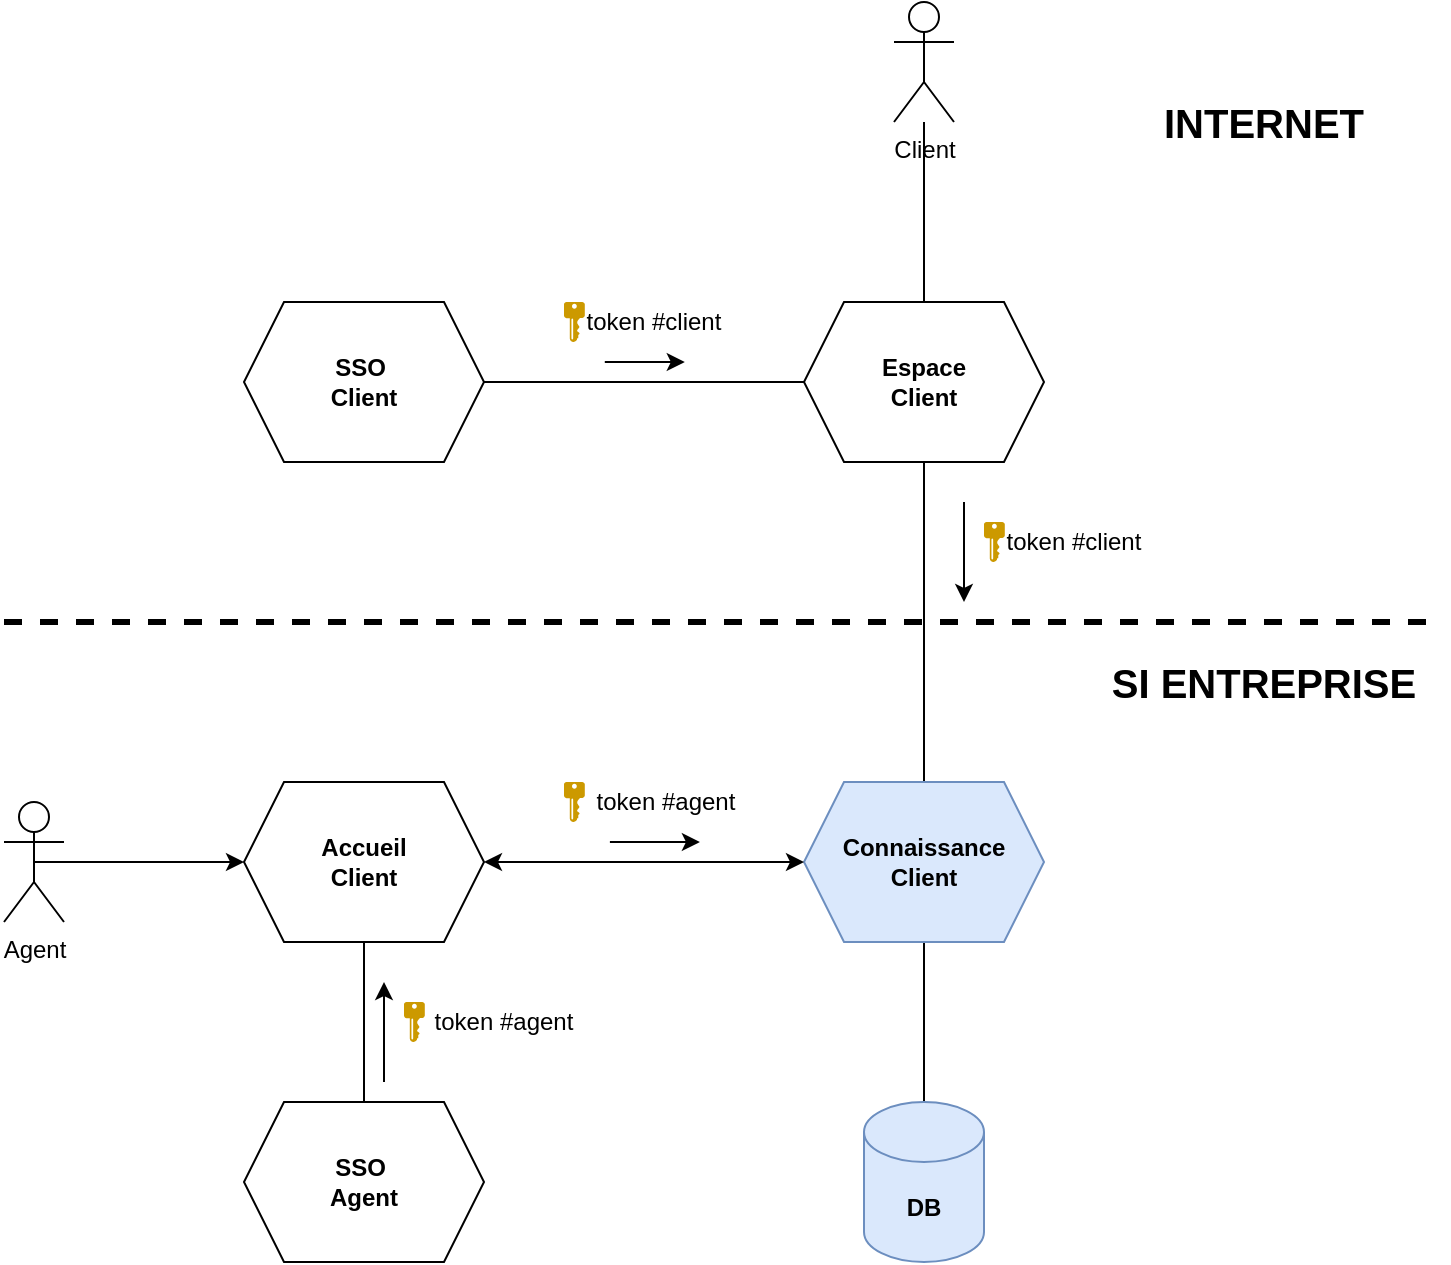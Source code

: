 <mxfile version="14.4.3" type="device"><diagram id="vnBYH5jJr_iiwrZJlEEq" name="Page-1"><mxGraphModel dx="2272" dy="825" grid="1" gridSize="10" guides="1" tooltips="1" connect="1" arrows="1" fold="1" page="1" pageScale="1" pageWidth="850" pageHeight="1100" math="0" shadow="0"><root><mxCell id="0"/><mxCell id="1" parent="0"/><mxCell id="QGGwdD8gjBOpD8kHVPhX-1" value="" style="endArrow=none;dashed=1;html=1;strokeWidth=3;" parent="1" edge="1"><mxGeometry width="50" height="50" relative="1" as="geometry"><mxPoint x="-40" y="320" as="sourcePoint"/><mxPoint x="680" y="320" as="targetPoint"/></mxGeometry></mxCell><mxCell id="QGGwdD8gjBOpD8kHVPhX-6" value="" style="edgeStyle=orthogonalEdgeStyle;rounded=0;orthogonalLoop=1;jettySize=auto;html=1;strokeWidth=1;endArrow=none;endFill=0;" parent="1" source="QGGwdD8gjBOpD8kHVPhX-2" target="QGGwdD8gjBOpD8kHVPhX-3" edge="1"><mxGeometry relative="1" as="geometry"/></mxCell><mxCell id="QGGwdD8gjBOpD8kHVPhX-2" value="Client" style="shape=umlActor;verticalLabelPosition=bottom;verticalAlign=top;html=1;outlineConnect=0;" parent="1" vertex="1"><mxGeometry x="405" y="10" width="30" height="60" as="geometry"/></mxCell><mxCell id="QGGwdD8gjBOpD8kHVPhX-7" style="edgeStyle=orthogonalEdgeStyle;rounded=0;orthogonalLoop=1;jettySize=auto;html=1;exitX=0;exitY=0.5;exitDx=0;exitDy=0;entryX=1;entryY=0.5;entryDx=0;entryDy=0;strokeWidth=1;startArrow=none;startFill=0;endArrow=none;endFill=0;" parent="1" source="QGGwdD8gjBOpD8kHVPhX-3" target="QGGwdD8gjBOpD8kHVPhX-5" edge="1"><mxGeometry relative="1" as="geometry"/></mxCell><mxCell id="QGGwdD8gjBOpD8kHVPhX-14" style="edgeStyle=orthogonalEdgeStyle;rounded=0;orthogonalLoop=1;jettySize=auto;html=1;exitX=0.5;exitY=1;exitDx=0;exitDy=0;startArrow=none;startFill=0;endArrow=none;endFill=0;strokeWidth=1;" parent="1" source="QGGwdD8gjBOpD8kHVPhX-3" target="QGGwdD8gjBOpD8kHVPhX-12" edge="1"><mxGeometry relative="1" as="geometry"/></mxCell><mxCell id="QGGwdD8gjBOpD8kHVPhX-3" value="&lt;b&gt;Espace &lt;br&gt;Client&lt;/b&gt;" style="shape=hexagon;perimeter=hexagonPerimeter2;whiteSpace=wrap;html=1;fixedSize=1;" parent="1" vertex="1"><mxGeometry x="360" y="160" width="120" height="80" as="geometry"/></mxCell><mxCell id="QGGwdD8gjBOpD8kHVPhX-5" value="&lt;b&gt;SSO&amp;nbsp;&lt;br&gt;Client&lt;/b&gt;" style="shape=hexagon;perimeter=hexagonPerimeter2;whiteSpace=wrap;html=1;fixedSize=1;" parent="1" vertex="1"><mxGeometry x="80" y="160" width="120" height="80" as="geometry"/></mxCell><mxCell id="QGGwdD8gjBOpD8kHVPhX-10" value="" style="group" parent="1" vertex="1" connectable="0"><mxGeometry x="240" y="160" width="80" height="20" as="geometry"/></mxCell><mxCell id="QGGwdD8gjBOpD8kHVPhX-8" value="" style="aspect=fixed;pointerEvents=1;shadow=0;dashed=0;html=1;strokeColor=none;labelPosition=center;verticalLabelPosition=bottom;verticalAlign=top;align=center;shape=mxgraph.mscae.enterprise.key_permissions;fillColor=#CC9900;" parent="QGGwdD8gjBOpD8kHVPhX-10" vertex="1"><mxGeometry width="10.4" height="20" as="geometry"/></mxCell><mxCell id="QGGwdD8gjBOpD8kHVPhX-9" value="token #client" style="text;html=1;strokeColor=none;fillColor=none;align=center;verticalAlign=middle;whiteSpace=wrap;rounded=0;" parent="QGGwdD8gjBOpD8kHVPhX-10" vertex="1"><mxGeometry x="10.4" width="69.6" height="20" as="geometry"/></mxCell><mxCell id="QGGwdD8gjBOpD8kHVPhX-11" value="" style="endArrow=none;html=1;strokeWidth=1;startArrow=classic;startFill=1;endFill=0;" parent="QGGwdD8gjBOpD8kHVPhX-10" edge="1"><mxGeometry width="50" height="50" relative="1" as="geometry"><mxPoint x="60.4" y="30" as="sourcePoint"/><mxPoint x="20.4" y="30" as="targetPoint"/></mxGeometry></mxCell><mxCell id="QGGwdD8gjBOpD8kHVPhX-35" style="edgeStyle=orthogonalEdgeStyle;rounded=0;orthogonalLoop=1;jettySize=auto;html=1;exitX=0.5;exitY=1;exitDx=0;exitDy=0;startArrow=none;startFill=0;endArrow=none;endFill=0;strokeWidth=1;" parent="1" source="QGGwdD8gjBOpD8kHVPhX-12" target="QGGwdD8gjBOpD8kHVPhX-34" edge="1"><mxGeometry relative="1" as="geometry"/></mxCell><mxCell id="QGGwdD8gjBOpD8kHVPhX-12" value="&lt;b&gt;Connaissance&lt;br&gt;Client&lt;/b&gt;" style="shape=hexagon;perimeter=hexagonPerimeter2;whiteSpace=wrap;html=1;fixedSize=1;fillColor=#dae8fc;strokeColor=#6c8ebf;" parent="1" vertex="1"><mxGeometry x="360" y="400" width="120" height="80" as="geometry"/></mxCell><mxCell id="QGGwdD8gjBOpD8kHVPhX-15" value="&lt;b&gt;SSO&amp;nbsp;&lt;br&gt;Agent&lt;/b&gt;" style="shape=hexagon;perimeter=hexagonPerimeter2;whiteSpace=wrap;html=1;fixedSize=1;" parent="1" vertex="1"><mxGeometry x="80" y="560" width="120" height="80" as="geometry"/></mxCell><mxCell id="QGGwdD8gjBOpD8kHVPhX-17" style="edgeStyle=orthogonalEdgeStyle;rounded=0;orthogonalLoop=1;jettySize=auto;html=1;exitX=1;exitY=0.5;exitDx=0;exitDy=0;entryX=0;entryY=0.5;entryDx=0;entryDy=0;startArrow=classic;startFill=1;endArrow=classic;endFill=1;strokeWidth=1;" parent="1" source="QGGwdD8gjBOpD8kHVPhX-16" target="QGGwdD8gjBOpD8kHVPhX-12" edge="1"><mxGeometry relative="1" as="geometry"/></mxCell><mxCell id="QGGwdD8gjBOpD8kHVPhX-21" style="edgeStyle=orthogonalEdgeStyle;rounded=0;orthogonalLoop=1;jettySize=auto;html=1;exitX=0.5;exitY=1;exitDx=0;exitDy=0;entryX=0.5;entryY=0;entryDx=0;entryDy=0;startArrow=none;startFill=0;endArrow=none;endFill=0;strokeWidth=1;" parent="1" source="QGGwdD8gjBOpD8kHVPhX-16" target="QGGwdD8gjBOpD8kHVPhX-15" edge="1"><mxGeometry relative="1" as="geometry"/></mxCell><mxCell id="QGGwdD8gjBOpD8kHVPhX-16" value="&lt;b&gt;Accueil &lt;br&gt;Client&lt;/b&gt;" style="shape=hexagon;perimeter=hexagonPerimeter2;whiteSpace=wrap;html=1;fixedSize=1;" parent="1" vertex="1"><mxGeometry x="80" y="400" width="120" height="80" as="geometry"/></mxCell><mxCell id="QGGwdD8gjBOpD8kHVPhX-20" style="edgeStyle=orthogonalEdgeStyle;rounded=0;orthogonalLoop=1;jettySize=auto;html=1;exitX=0.5;exitY=0.5;exitDx=0;exitDy=0;exitPerimeter=0;entryX=0;entryY=0.5;entryDx=0;entryDy=0;startArrow=none;startFill=0;endArrow=classic;endFill=1;strokeWidth=1;" parent="1" source="QGGwdD8gjBOpD8kHVPhX-19" target="QGGwdD8gjBOpD8kHVPhX-16" edge="1"><mxGeometry relative="1" as="geometry"/></mxCell><mxCell id="QGGwdD8gjBOpD8kHVPhX-19" value="Agent" style="shape=umlActor;verticalLabelPosition=bottom;verticalAlign=top;html=1;outlineConnect=0;fillColor=#FFFFFF;" parent="1" vertex="1"><mxGeometry x="-40" y="410" width="30" height="60" as="geometry"/></mxCell><mxCell id="QGGwdD8gjBOpD8kHVPhX-22" value="" style="group" parent="1" vertex="1" connectable="0"><mxGeometry x="240" y="400" width="90" height="20" as="geometry"/></mxCell><mxCell id="QGGwdD8gjBOpD8kHVPhX-23" value="" style="aspect=fixed;pointerEvents=1;shadow=0;dashed=0;html=1;strokeColor=none;labelPosition=center;verticalLabelPosition=bottom;verticalAlign=top;align=center;shape=mxgraph.mscae.enterprise.key_permissions;fillColor=#CC9900;" parent="QGGwdD8gjBOpD8kHVPhX-22" vertex="1"><mxGeometry width="10.4" height="20" as="geometry"/></mxCell><mxCell id="QGGwdD8gjBOpD8kHVPhX-24" value="token #agent" style="text;html=1;strokeColor=none;fillColor=none;align=center;verticalAlign=middle;whiteSpace=wrap;rounded=0;" parent="QGGwdD8gjBOpD8kHVPhX-22" vertex="1"><mxGeometry x="11.7" width="78.3" height="20" as="geometry"/></mxCell><mxCell id="QGGwdD8gjBOpD8kHVPhX-25" value="" style="endArrow=none;html=1;strokeWidth=1;startArrow=classic;startFill=1;endFill=0;" parent="QGGwdD8gjBOpD8kHVPhX-22" edge="1"><mxGeometry width="50" height="50" relative="1" as="geometry"><mxPoint x="67.95" y="30" as="sourcePoint"/><mxPoint x="22.95" y="30" as="targetPoint"/></mxGeometry></mxCell><mxCell id="QGGwdD8gjBOpD8kHVPhX-26" value="" style="group" parent="1" vertex="1" connectable="0"><mxGeometry x="450" y="270" width="80" height="20" as="geometry"/></mxCell><mxCell id="QGGwdD8gjBOpD8kHVPhX-27" value="" style="aspect=fixed;pointerEvents=1;shadow=0;dashed=0;html=1;strokeColor=none;labelPosition=center;verticalLabelPosition=bottom;verticalAlign=top;align=center;shape=mxgraph.mscae.enterprise.key_permissions;fillColor=#CC9900;" parent="QGGwdD8gjBOpD8kHVPhX-26" vertex="1"><mxGeometry width="10.4" height="20" as="geometry"/></mxCell><mxCell id="QGGwdD8gjBOpD8kHVPhX-28" value="token #client" style="text;html=1;strokeColor=none;fillColor=none;align=center;verticalAlign=middle;whiteSpace=wrap;rounded=0;" parent="QGGwdD8gjBOpD8kHVPhX-26" vertex="1"><mxGeometry x="10.4" width="69.6" height="20" as="geometry"/></mxCell><mxCell id="QGGwdD8gjBOpD8kHVPhX-29" value="" style="endArrow=none;html=1;strokeWidth=1;startArrow=classic;startFill=1;endFill=0;" parent="QGGwdD8gjBOpD8kHVPhX-26" edge="1"><mxGeometry width="50" height="50" relative="1" as="geometry"><mxPoint x="-10" y="40" as="sourcePoint"/><mxPoint x="-10" y="-10" as="targetPoint"/></mxGeometry></mxCell><mxCell id="QGGwdD8gjBOpD8kHVPhX-30" value="" style="group" parent="1" vertex="1" connectable="0"><mxGeometry x="160" y="510" width="90" height="20" as="geometry"/></mxCell><mxCell id="QGGwdD8gjBOpD8kHVPhX-31" value="" style="aspect=fixed;pointerEvents=1;shadow=0;dashed=0;html=1;strokeColor=none;labelPosition=center;verticalLabelPosition=bottom;verticalAlign=top;align=center;shape=mxgraph.mscae.enterprise.key_permissions;fillColor=#CC9900;" parent="QGGwdD8gjBOpD8kHVPhX-30" vertex="1"><mxGeometry width="10.4" height="20" as="geometry"/></mxCell><mxCell id="QGGwdD8gjBOpD8kHVPhX-32" value="token #agent" style="text;html=1;strokeColor=none;fillColor=none;align=center;verticalAlign=middle;whiteSpace=wrap;rounded=0;" parent="QGGwdD8gjBOpD8kHVPhX-30" vertex="1"><mxGeometry x="10.4" width="79.6" height="20" as="geometry"/></mxCell><mxCell id="QGGwdD8gjBOpD8kHVPhX-33" value="" style="endArrow=classic;html=1;strokeWidth=1;startArrow=none;startFill=0;endFill=1;" parent="QGGwdD8gjBOpD8kHVPhX-30" edge="1"><mxGeometry width="50" height="50" relative="1" as="geometry"><mxPoint x="-10" y="40" as="sourcePoint"/><mxPoint x="-10" y="-10" as="targetPoint"/></mxGeometry></mxCell><mxCell id="QGGwdD8gjBOpD8kHVPhX-34" value="&lt;b&gt;DB&lt;/b&gt;" style="shape=cylinder3;whiteSpace=wrap;html=1;boundedLbl=1;backgroundOutline=1;size=15;fillColor=#dae8fc;strokeColor=#6c8ebf;" parent="1" vertex="1"><mxGeometry x="390" y="560" width="60" height="80" as="geometry"/></mxCell><mxCell id="QGGwdD8gjBOpD8kHVPhX-36" value="&lt;font style=&quot;font-size: 20px&quot;&gt;&lt;b&gt;INTERNET&lt;/b&gt;&lt;/font&gt;" style="text;html=1;strokeColor=none;fillColor=none;align=center;verticalAlign=middle;whiteSpace=wrap;rounded=0;" parent="1" vertex="1"><mxGeometry x="520" y="60" width="140" height="20" as="geometry"/></mxCell><mxCell id="QGGwdD8gjBOpD8kHVPhX-37" value="&lt;font style=&quot;font-size: 20px&quot;&gt;&lt;b&gt;SI ENTREPRISE&lt;/b&gt;&lt;/font&gt;" style="text;html=1;strokeColor=none;fillColor=none;align=center;verticalAlign=middle;whiteSpace=wrap;rounded=0;" parent="1" vertex="1"><mxGeometry x="500" y="340" width="180" height="20" as="geometry"/></mxCell></root></mxGraphModel></diagram></mxfile>